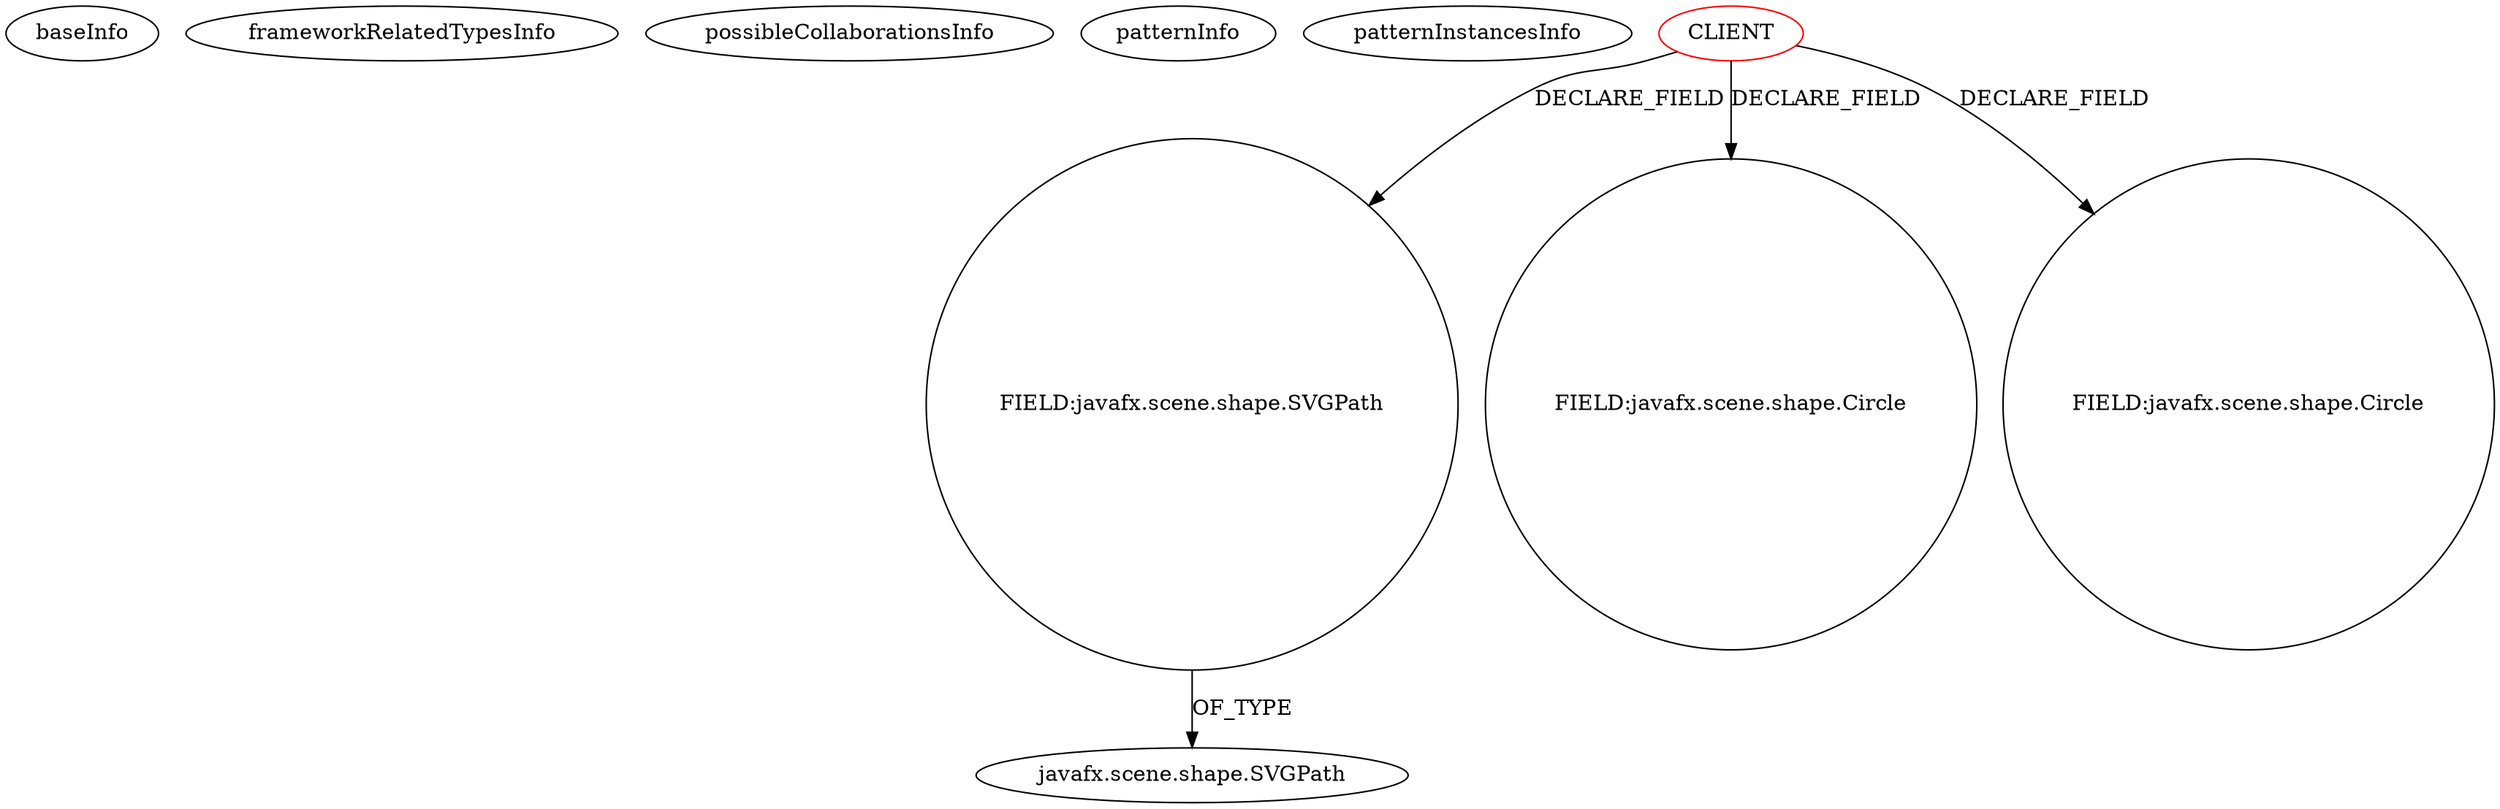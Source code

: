 digraph {
baseInfo[graphId=4128,category="pattern",isAnonymous=false,possibleRelation=false]
frameworkRelatedTypesInfo[]
possibleCollaborationsInfo[]
patternInfo[frequency=3.0,patternRootClient=0]
patternInstancesInfo[0="AMITCCILGITHUB-Contacts~/AMITCCILGITHUB-Contacts/Contacts-master/Contacts/src/org/apandey/preloader/Loading.java~Loading~34",1="MrLoNee-RadialFx~/MrLoNee-RadialFx/RadialFx-master/src/com/mrlonee/radialfx/thermostat/NestNoCss.java~NestNoCss~985",2="MrLoNee-RadialFx~/MrLoNee-RadialFx/RadialFx-master/src/com/mrlonee/radialfx/thermostat/Nest.java~Nest~992"]
27[label="javafx.scene.shape.SVGPath",vertexType="FRAMEWORK_CLASS_TYPE",isFrameworkType=false]
26[label="FIELD:javafx.scene.shape.SVGPath",vertexType="FIELD_DECLARATION",isFrameworkType=false,shape=circle]
0[label="CLIENT",vertexType="ROOT_CLIENT_CLASS_DECLARATION",isFrameworkType=false,color=red]
18[label="FIELD:javafx.scene.shape.Circle",vertexType="FIELD_DECLARATION",isFrameworkType=false,shape=circle]
22[label="FIELD:javafx.scene.shape.Circle",vertexType="FIELD_DECLARATION",isFrameworkType=false,shape=circle]
0->26[label="DECLARE_FIELD"]
0->18[label="DECLARE_FIELD"]
0->22[label="DECLARE_FIELD"]
26->27[label="OF_TYPE"]
}
